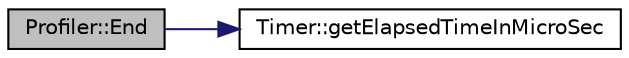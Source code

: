 digraph "Profiler::End"
{
  edge [fontname="Helvetica",fontsize="10",labelfontname="Helvetica",labelfontsize="10"];
  node [fontname="Helvetica",fontsize="10",shape=record];
  rankdir="LR";
  Node1 [label="Profiler::End",height=0.2,width=0.4,color="black", fillcolor="grey75", style="filled" fontcolor="black"];
  Node1 -> Node2 [color="midnightblue",fontsize="10",style="solid"];
  Node2 [label="Timer::getElapsedTimeInMicroSec",height=0.2,width=0.4,color="black", fillcolor="white", style="filled",URL="$class_timer.html#aeec8f4f81e1b09c6e00ca6744f01af31"];
}
